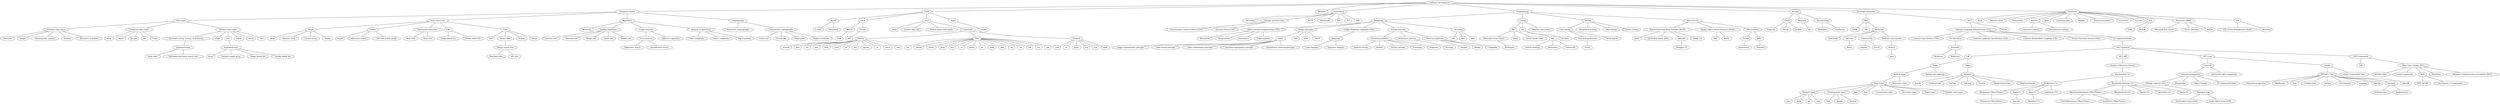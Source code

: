 graph expertise {

    software_development[label="Software development"]
    software_development -- computer_science
    software_development -- unix
    software_development -- windows
    software_development -- networking
    software_development -- programming
    software_development -- devops
    software_development -- developer_platforms
    software_development -- databases

    computer_science[label="Computer science"]
    computer_science -- data_types
    computer_science -- data_structures
    computer_science -- algorithms
    computer_science -- cryptography

    data_types[label="Data types"]
    data_types -- primitive_data_types
    data_types -- composite_data_types
    data_types -- abstract_data_types

    primitive_data_types[label="Primitive data types"]
    primitive_data_types -- character
    primitive_data_types -- integer
    primitive_data_types -- primitive_data_types_flpn
    primitive_data_types -- boolean
    primitive_data_types -- reference

    character[label="Character"]
    integer[label="Integer"]
    primitive_data_types_flpn[label="Floating-point number"]
    boolean[label="Boolean"]
    reference[label="Reference or pointer"]

    composite_data_types[label="Composite data types"]
    composite_data_types -- cdt_array
    composite_data_types -- cdt_object
    composite_data_types -- cdt_record
    composite_data_types -- cdt_set
    composite_data_types -- cdt_union

    cdt_array[label="Array"]
    cdt_object[label="Object"]
    cdt_record[label="Record"]
    cdt_set[label="Set"]
    cdt_union[label="Union"]

    abstract_data_types[label="Abstract data types"]
    abstract_data_types -- associative_array
    abstract_data_types -- adt_graph
    abstract_data_types -- adt_list
    abstract_data_types -- adt_queue
    abstract_data_types -- adt_stack
    abstract_data_types -- adt_tree

    associative_array[label="Associative array, or map, or dictionary"]
    associative_array -- aa_implementation
    
    aa_implementation[label="Implementation"]
    aa_implementation -- aa_implementation_hash_table
    aa_implementation -- aa_implementation_self_balancing_binary_search_tree
    
    aa_implementation_hash_table[label="Hash table"]
    aa_implementation_self_balancing_binary_search_tree[label="Self-balancing binary search tree"]

    adt_list[label="List"]
    adt_list -- adt_list_implementation

    adt_list_implementation[label="Implementation"]
    adt_list_implementation -- adt_list_implementation_array
    adt_list_implementation -- adt_list_implementation_vla
    adt_list_implementation -- adt_list_implementation_sll
    adt_list_implementation -- adt_list_implementation_dll

    adt_list_implementation_array[label="Array"]
    adt_list_implementation_vla[label="Variable length array"]
    adt_list_implementation_sll[label="Singly linked list"]
    adt_list_implementation_dll[label="Doubly linked list"]

    adt_stack[label="Stack"]
    adt_queue[label="Queue"]
    adt_tree[label="Tree"]
    adt_graph[label="Graph"]

    data_structures[label="Data structures"]
    data_structures -- arrays
    data_structures -- graphs
    data_structures -- hash_based_structures
    data_structures -- lists
    data_structures -- trees

    arrays[label="Arrays"]
    arrays -- array
    arrays -- dynamic_array
    arrays -- circular_buffer
    arrays -- matrix

    array[label="Array"]
    dynamic_array[label="Dynamic array"]
    circular_buffer[label="Circular array"]
    matrix[label="Matrix"]
    
    graphs[label="Graphs"]
    graphs -- _graph
    graphs -- adjacency_matrix
    graphs -- directed_acyclic_graph

    _graph[label="Graph"]
    adjacency_matrix[label="Adjacency matrix"]
    directed_acyclic_graph[label="Directed acyclic graph"]

    hash_based_structures[label="Hash-based structures"]
    hash_based_structures -- hash_table
    hash_based_structures -- hash_tree

    hash_table[label="Hash table"]
    hash_tree[label="Hash tree"]

    lists[label="Lists"]
    lists -- singly_ll
    lists -- doubly_ll

    singly_ll[label="Singly linked list"]
    doubly_ll[label="Doubly linked list"]

    trees[label="Trees"]
    trees -- tree
    trees -- binary_trees
    trees -- b_trees
    trees -- heaps

    tree[label="Tree"]
    binary_trees[label="Binary trees"]
    binary_trees -- binary_search_trees

    binary_search_trees[label="Binary search tree"]

    binary_search_trees -- red_black_tree
    binary_search_trees -- avl_tree

    red_black_tree[label="Red-black tree"]
    avl_tree[label="AVL tree"]

    b_trees[label="B-trees"]
    heaps[label="Heaps"]

    algorithms[label="Algorithms"]
    algorithms -- recursion
    algorithms -- sorting_algorithms
    recursion[label="Recursion"]

    sorting_algorithms[label="Sorting algorithms"]
    sorting_algorithms -- insertion_sort
    sorting_algorithms -- selection_sort
    sorting_algorithms -- merge_sort
    sorting_algorithms -- quick_sort
    sorting_algorithms -- bubble_sort

    insertion_sort[label="Insertion sort"]
    selection_sort[label="Selection sort"]
    merge_sort[label="Merge sort"]
    quick_sort[label="Quick sort"]
    bubble_sort[label="Bubble sort"]

    algorithms -- graph_traversal

    graph_traversal[label="Graph traversal"]
    graph_traversal -- tree_traversal
    graph_traversal -- dijkstra

    tree_traversal[label="Tree traversal"]
    tree_traversal -- depth_first_search
    tree_traversal -- breadth_first_search
    depth_first_search[label="Depth-first search"]
    breadth_first_search[label="Breadth-frist search"]

    dijkstra[label="Dijkstra's algorithm"]

    algorithms -- analysis_of_algorithms
    analysis_of_algorithms[label="Analysis of algorithms"]

    analysis_of_algorithms -- time_complexity
    analysis_of_algorithms -- space_complexity
    analysis_of_algorithms -- big_o_notation

    time_complexity[label="Time complexity"]
    space_complexity[label="Space complexity"]
    big_o_notation[label="Big O notation"]

    cryptography[label="Cryptography"]
    cryptography -- symmetric_cryptography
    cryptography -- asymmetric_cryptography

    symmetric_cryptography[label="Symmetric cryptography"]
    asymmetric_cryptography[label="Asymmetric cryptography"]
    asymmetric_cryptography -- public_key
    asymmetric_cryptography -- private_key
    asymmetric_cryptography -- fingerprint
    asymmetric_cryptography -- digital_certificate
    
    public_key[label="Public key"]
    private_key[label="Private key"]
    fingerprint[label="Fingerprint"]
    digital_certificate[label="Digital certificate"]
    
    unix[label="UNIX"]
    unix -- macos
    unix -- linux
    unix -- shell
    unix -- nginx

    macos[label="macOS"]
    macos -- zsh
    macos -- homebrew

    zsh[label="Z shell"]
    homebrew[label="Homebrew"]

    linux[label="Linux"]
    linux -- centos
    linux -- ubuntu

    centos[label="CentOS"]
    centos -- yum
    yum[label="YUM"]

    ubuntu[label="Ubuntu"]
    ubuntu -- apt

    apt[label="APT"]

    shell[label="shell"]
    shell -- tmux
    shell -- sh
    shell -- bash
    shell -- shell_commands

    shell_commands[label="Commands"]

    shell_commands -- sc_system
    shell_commands -- sc_files
    shell_commands -- sc_network

    sc_system[label="System"]

    sc_system -- crontab
    sc_system -- date
    sc_system -- du
    sc_system -- free
    sc_system -- htop
    sc_system -- sudo
    sc_system -- su
    sc_system -- kill
    sc_system -- uptime
    sc_system -- w
    sc_system -- watch
    sc_system -- who

    sc_files[label="Files"]
    sc_files -- cat
    sc_files -- chmod
    sc_files -- chown
    sc_files -- grep
    sc_files -- less
    sc_files -- ls
    sc_files -- mkdir
    sc_files -- mv
    sc_files -- nano
    sc_files -- pwd
    sc_files -- rg
    sc_files -- rm
    sc_files -- tail
    sc_files -- tar
    sc_files -- vim

    sc_network[label="Network"]

    sc_network -- curl
    sc_network -- nc
    sc_network -- rsync
    sc_network -- scp
    sc_network -- shell_ssh
    sc_network -- wget
 
    shell_ssh[label="ssh"]

    sh[label="Bourne shell (sh)"]
    bash[label="Bourne again shell (bash)"]

    nginx[label="Nginx"]
    nginx -- certbot

    certbot[label="Certbot"]

    windows[label="Windows"]
    networking[label="Networking"]
    networking -- osi
    networking -- internet_protocol_suite
    networking -- http
    networking -- websocket
    networking -- ftp
    networking -- tls
    networking -- ssh

    osi[label="OSI model"]
    internet_protocol_suite[label="Internet protocol suite"]
    internet_protocol_suite -- tcp
    internet_protocol_suite -- ip
    
    tcp[label="Transmission Control Protocol (TCP)"]

    ip[label="Internet Protocol (IP)"]

    http[label="HTTP"]
    websocket[label="WebSocket"]
    ftp[label="FTP"]
    tls[label="TLS"]
    ssh[label="SSH"]

    designing[label="Designing"]
    designing -- oop
    designing -- design_principles
    designing -- uml
    designing -- design_patterns
    designing -- licensing

    oop[label="Object-oriented programming (OOP)"]
    oop -- abstraction
    oop -- incapsulation
    oop -- inheritance
    oop -- polymorphism
    abstraction[label="Abstraction"]
    incapsulation[label="Incapsulation"]
    inheritance[label="Inheritance"]
    polymorphism[label="Polymorphism"]

    design_principles[label="Design principles"]
    design_principles -- solid
    design_principles -- dry
    design_principles -- kiss
    design_principles -- yagni
    
    solid[label="SOLID"]
    dry[label="DRY"]
    kiss[label="KISS"]
    yagni[label="YAGNI"]

    solid -- solid_s
    solid -- solid_o
    solid -- solid_l
    solid -- solid_i
    solid -- solid_d

    solid_s[label="Single responsibility principle"]
    solid_o[label="Open–closed principle"]
    solid_l[label="Liskov substitution principle"]
    solid_i[label="Interface segregation principle"]
    solid_d[label="Dependency inversion principle"]

    design_patterns[label="Design patterns"]
    design_patterns -- creational_patterns
    design_patterns -- behavioral_patterns
    design_patterns -- structural_patterns

    creational_patterns[label="Creational patterns"]
    creational_patterns -- abstract_factory
    creational_patterns -- builder
    creational_patterns -- factory_method
    creational_patterns -- prototype
    creational_patterns -- singleton

    abstract_factory[label="Abstract factory"]
    builder[label="Builder"]
    factory_method[label="Factory method"]
    prototype[label="Prototype"]
    singleton[label="Singleton"]

    structural_patterns[label="Structural patterns"]
    structural_patterns -- adapter
    structural_patterns -- bridge
    structural_patterns -- composite

    licensing[label="Licensing"]
    licensing -- gpl
    licensing -- mit
    licensing -- bsd

    gpl[label="GPL"]
    mit[label="MIT"]
    bsd[label="BSD"]

    adapter[label="Adapter"]
    bridge[label="Bridge"]
    composite[label="Composite"]
    behavioral_patterns[label="Behavioral patterns"]
    behavioral_patterns -- strategy

    strategy[label="Strategy"]

    uml[label="Unified Modeling Language (UML)"]
    uml -- diagrams
    
    diagrams[label="Diagrams"]
    diagrams -- class_diagram
    diagrams -- sequence_diagram

    class_diagram[label="Class diagram"]
    sequence_diagram[label="Sequence diagram"]

    programming[label="Programming"]
    programming -- designing
    programming -- coding
    programming -- testing
    programming -- web_services
    
    developer_platforms[label="Developer platforms"]
    developer_platforms -- web
    developer_platforms -- dot_net

    web[label="Web"]
    web -- html
    web -- css
    web -- javascript

    html[label="HTML"]
    css[label="CSS"]
    javascript[label="JavaScript"]
    javascript -- typescript
    javascript -- jslibraries
    javascript -- jsframeworks
    javascript -- jsruntime_environment

    jslibraries[label="Libraries"]
    jslibraries -- react

    react[label="React"]
    typescript[label="TypeScript"]
    
    jsframeworks[label="Frameworks"]
    jsframeworks -- angular
    jsframeworks -- extjs

    angular[label="Angular"]
    extjs[label="Ext JS"]
    jsruntime_environment[label="Runtime environment"]
    jsruntime_environment -- nodejs

    nodejs[label="Node.js"]
    nodejs -- npm

    npm[label="npm"]

    dot_net[label=".NET"]
    dot_net -- common_language_infrastructure
    dot_net -- nuget
    
    nuget[label="NuGet"]

    common_language_infrastructure[label="Common Language Infrastructure (CLI)"]
    common_language_infrastructure -- common_type_system
    common_language_infrastructure -- cli_metadata
    common_language_infrastructure -- common_language_specification
    common_language_infrastructure -- common_intermediate_language
    common_language_infrastructure -- virtual_execution_system
    common_language_infrastructure -- cli_implementations

    common_type_system[label="Common Type System (CTS)"]
    cli_metadata[label="CLI Metadata"]
    cli_metadata -- assembly

    assembly[label="Assembly"]
    assembly -- attributes
    assembly -- reflection

    attributes[label="Attributes"]
    reflection[label="Reflection"]

    virtual_execution_system[label="Virtual Execution System (VES)"]
    common_language_specification[label="Common Language Specification (CLS)"]
    common_intermediate_language[label="Common Intermediate Language (CIL)"]

    cli_implementations[label="CLI implementations"]
    cli_implementations -- dot_net_standard

    dot_net_standard[label=".NET Standard"]
    dot_net_standard -- csharp

    csharp[label="C#"]
    csharp -- cs_types
    csharp -- cs_object

    cs_types[label="Types"]
    cs_types -- cs_built_in_types
    cs_types -- boxing_unboxing

    cs_built_in_types[label="Built-in types"]
    cs_built_in_types -- value_types
    cs_built_in_types -- reference_types

    value_types[label="Value types"]
    value_types -- integral_types
    value_types -- floating_point_types
    value_types -- bool
    value_types -- char
    value_types -- enumeration_types
    value_types -- structure_types
    value_types -- tuple_types
    value_types --nullable_value_types

    integral_types[label="Integral types"]
    integral_types -- byte
    integral_types -- short
    integral_types -- int
    integral_types -- long

    floating_point_types[label="Floating-point types"]
    floating_point_types -- float
    floating_point_types -- double
    floating_point_types -- decimal

    enumeration_types[label="Enumeration types"]
    structure_types[label="Structure types"]
    tuple_types[label="Tuple types"]
    nullable_value_types[label="Nullable value types"]

    reference_types[label="Reference types"]
    boxing_unboxing[label="Boxing and unboxing"]

    cs_object[label="Object"]
    cs_object -- methods

    methods[label="Methods"]

    methods -- equals
    methods -- get_hash_code
    methods -- get_type
    methods -- to_string
    methods -- finalize
    methods -- memberwise_clone
    methods -- reference_equals

    equals[label="Equals"]
    get_hash_code[label="GetHashCode"]
    get_type[label="GetType"]
    to_string[label="ToString"]
    finalize[label="Finalize"]
    memberwise_clone[label="MemberwiseClone"]
    reference_equals[label="ReferenceEquals"]

    dot_net_standard -- dot_net_api 
    dot_net_standard -- dot_net_core
    dot_net_standard -- dot_net_framework

    dot_net_api[label=".NET API"]
    dot_net_api -- system_collections_generic

    system_collections_generic[label="System.Collections.Generic"]
    system_collections_generic -- i_enumerable_t
    i_enumerable_t -- i_collection_t
    i_enumerable_t -- i_read_only_collection_t

    i_enumerable_t[label="IEnumerable<T>"]
    i_collection_t[label="ICollection<T>"]
    i_read_only_collection_t[label="IReadOnlyCollection<T>"]
    i_read_only_collection_t -- i_read_only_dictionary_t
    i_read_only_collection_t -- i_read_only_list_t
    i_read_only_collection_t -- queue_t
    i_read_only_collection_t -- sorted_set_t
    i_read_only_collection_t -- stack_t

    i_read_only_dictionary_t[label="IReadOnlyDictionary<TKey,TValue>"]
    i_read_only_dictionary_t -- sorted_dictionary_t
    i_read_only_dictionary_t -- sorted_list_t
    sorted_dictionary_t[label="SortedDictionary<TKey,TValue>"]
    sorted_list_t[label="SortedList<TKey,TValue>"]
    i_read_only_list_t[label="IReadOnlyList<T>"]
    queue_t[label="Queue<T>"]
    sorted_set_t[label="SortedSet<T>"]
    stack_t[label="Stack<T>"]

    i_collection_t -- i_dictionary_t
    i_collection_t -- i_list_t
    i_collection_t -- i_set_t
    i_collection_t -- linked_list_t
    
    i_dictionary_t[label="IDictionary<TKey,TValue>"]
    i_dictionary_t -- dictionary_t
    dictionary_t[label="Dictionary<TKey,TValue>"]

    i_list_t[label="IList<T>"]
    i_list_t -- list_t
    list_t[label="List<T>"]

    i_set_t[label="ISet<T>"]
    i_set_t -- hash_set_t
    hash_set_t[label="HashSet<T>"]

    linked_list_t[label="LinkedList<T>"]

    dot_net_core[label = ".NET Core"][label = ".NET Core"]
    dot_net_core -- core_crl
    dot_net_core -- corefx

    core_crl[label="CoreCLR"]
    core_crl -- memory_managment
    core_crl -- jit

    memory_managment[label="Memory managment"]
    memory_managment -- gc
    memory_managment -- idisposable
    memory_managment -- gc_object_finalize
    memory_managment -- gc_suppress_finalize

    gc[label="Garbage collector (GC)"]
    gc -- managed_heap

    managed_heap[label="Managed heap"]
    managed_heap -- soh
    managed_heap -- loh

    soh[label="Small object heap (SOH)"]
    loh[label="Large object heap (LOH)"]

    idisposable[label="IDisposable"]
    gc_suppress_finalize[label="GC.SuppressFinalize"]
    gc_object_finalize[label="Object.Finalize"]

    jit[label="Just-in-time (JIT) compilation"]
    corefx[label="CoreFx"]
    corefx -- asp_net_core
    corefx -- ef_core

    asp_net_core[label = "ASP.NET Core"]
    asp_net_core -- asp_net_core_dependency_injection
    asp_net_core -- asp_net_core_middleware
    asp_net_core -- asp_net_core_host
    asp_net_core -- asp_net_core_configuration
    asp_net_core -- asp_net_core_options
    asp_net_core -- asp_net_core_environments
    asp_net_core -- asp_net_core_logging
    asp_net_core -- asp_net_core_routing    
    asp_net_core -- asp_net_core_security
    asp_net_core -- signalr

    asp_net_core_dependency_injection[label="Dependency injection"]
    asp_net_core_middleware[label="Middleware"]
    asp_net_core_host[label="Host"]
    asp_net_core_configuration[label="Configuration"]
    asp_net_core_options[label="Options"]
    asp_net_core_environments[label="Environments"]
    asp_net_core_logging[label="Logging"]
    asp_net_core_routing[label="Routing"]
    asp_net_core_security[label="Security"]
    asp_net_core_security -- asp_net_core_authentication
    asp_net_core_security -- asp_net_core_authorization

    asp_net_core_authentication[label="Authenication"]
    asp_net_core_authorization[label="Authorization"]
    signalr[label="SignalR"]

    ef_core[label="Entity Framework Core"]

    dot_net_framework[label = ".NET Framework"]
    dot_net_framework -- clr
    dot_net_framework -- base_class_library

    clr[label="CLR"]
    base_class_library[label="Base Class Library (BCL)"]

    base_class_library -- asp_net_mvc
    base_class_library -- entity_framework
    base_class_library -- wpf
    base_class_library -- winforms
    base_class_library -- wcf

    asp_net_mvc[label="ASP.NET MVC"]
    entity_framework[label="Entity Framework"]
    wpf[label="WPF"]
    wpf -- wpf_mvvm
    wpf -- devexpress_wpf

    wpf_mvvm[label="WPF MVVM"]
    devexpress_wpf[label="DevExpress UI components"]
    winforms[label="WinForms"]
    wcf[label="Windows Communication Foundation (WCF)"]

    coding[label="Coding"]
    coding -- ide
    coding -- git
    coding -- regular_expressions

    ide[label="IDE"]
    ide -- visual_studio
    ide -- rider
    ide -- visual_studio_code

    visual_studio[label="Microsoft Visual Studio"]
    visual_studio -- resharper

    resharper[label="ReSharper"]

    rider[label="Rider"]
    visual_studio_code[label="Visual Studio Code"]

    git[label="Git"]
    git -- git_ide
    git -- gitflows

    git_ide[label="IDE"]
    git_ide -- github_desktop
    git_ide -- sourcetree
    git_ide -- tortoisegit

    regular_expressions[label="Regular expressions"]

    github_desktop[label="GitHub Desktop"]
    sourcetree[label="Sourcetree"]
    tortoisegit[label="TortoiseGit"]

    gitflows[label="Git flows"]

    testing[label="Testing"]
    testing -- unit_testing
    testing -- integration_testing
    testing -- load_testing
    testing -- stress_testing

    unit_testing[label="Unit testing"]
    unit_testing -- unit_testing_libs
    unit_testing -- mock_objects

    unit_testing_libs[label="Unit testing libraries"]
    unit_testing_libs -- nunit

    nunit[label="NUnit"]
    mock_objects[label="Mock objects"]

    integration_testing[label="Integration testing"]
    load_testing[label="Load testing"]
    stress_testing[label="Stress testing"]

    web_services[label="Web services"]
    web_services -- rest
    web_services -- soap
    web_services -- microservices
    rest[label="Representational State Transfer (REST)"]
    rest -- json
    rest -- jwt
    rest -- openapi
    rest -- oauth

    json[label="JSON"]
    jwt[label="JSON Web Token (JWT)"]
    openapi[label="OpenAPI"]
    openapi -- swaggerui

    swaggerui[label="Swagger UI"]

    oauth[label="OAuth 2.0"]

    soap[label="Simple Object Access Protocol (SOAP)"]
    soap -- xml
    soap -- wsdl

    wsdl[label="WSDL"]

    xml[label="XML"]

    microservices[label="Microservices"]
    microservices -- docker
    microservices -- grpc

    docker[label="Docker"]
    docker -- kubernetes

    kubernetes[label="Kubernetes"]
    grpc[label="gRPC"]
    grpc -- protobuf

    protobuf[label="Protobuf"]
    
    devops[label="DevOps"]
    devops -- ci_cd
    devops -- planning
    devops -- documenting

    ci_cd[label="CI/CD"]
    ci_cd -- teamcity
    ci_cd -- gitlab
    ci_cd -- jenkins

    teamcity[label="TeamCity"]
    gitlab[label="GitLab"]
    jenkins[label="Jenkins"]

    planning[label="Planning"]
    planning -- jira

    jira[label="Jira"]

    documenting[label="Documenting"]
    documenting -- markdown
    documenting -- confluence

    markdown[label="Markdown"]
    confluence[label="Confluence"]

    databases[label="Databases"]    
    databases -- acid
    databases -- isolation_levels
    databases -- transactions
    databases -- indexes
    databases -- joins
    databases -- execution_plan
    databases -- triggers
    databases -- stored_procedures
    databases -- functions
    databases -- cursors
    databases -- sql
    databases -- relational_dbms
    databases -- db_ide

    acid[label="ACID"]
    isolation_levels[label="Isolation levels"]
    transactions[label="Transactions"]
    triggers[label="Triggers"]
    indexes[label="Indexes"]
    indexes -- clustered_indexes
    indexes -- nonclustered_indexes

    joins[label="Joins"]
    execution_plan[label="Execution plan"]
    clustered_indexes[label="Clustered indexes"]
    nonclustered_indexes[label="Nonclustered indexes"]
    stored_procedures[label="Stored procedures"]
    functions[label="Functions"]
    cursors[label="Cursors"]
    sql[label="SQL"]
    sql -- t_sql
    sql -- plsql
    t_sql[label="T-SQL"]
    plsql[label="PL/SQL"]

    relational_dbms[label="Relational DBMS"]
    relational_dbms -- sql_server
    relational_dbms -- oracle_database
    relational_dbms -- sqlite
   
    sql_server[label="Microsoft SQL Server"]
    oracle_database[label="Oracle Database"]
    sqlite[label="SQLite"]

    db_ide[label="IDE"]
    db_ide -- ssms
    db_ide -- datagrip

    ssms[label="SQL Server Management Studio"]
    datagrip[label="DataGrip"]
}